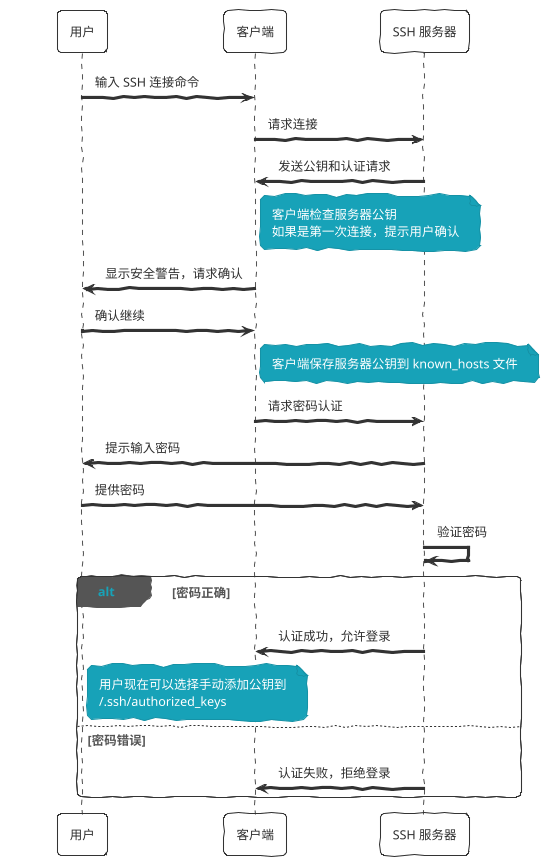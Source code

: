 @startuml
!theme sketchy-outline

participant 用户 as User
participant 客户端 as Client
participant "SSH 服务器" as SSHServer

User -> Client: 输入 SSH 连接命令
Client -> SSHServer: 请求连接

SSHServer -> Client: 发送公钥和认证请求
note right of Client: 客户端检查服务器公钥\n如果是第一次连接，提示用户确认

Client -> User: 显示安全警告，请求确认
User -> Client: 确认继续
note right of Client: 客户端保存服务器公钥到 known_hosts 文件

Client -> SSHServer: 请求密码认证
SSHServer -> User: 提示输入密码
User -> SSHServer: 提供密码
SSHServer -> SSHServer: 验证密码
alt 密码正确
    SSHServer -> Client: 认证成功，允许登录
    note right of User: 用户现在可以选择手动添加公钥到\n~/.ssh/authorized_keys
else 密码错误
    SSHServer -> Client: 认证失败，拒绝登录
end
@enduml